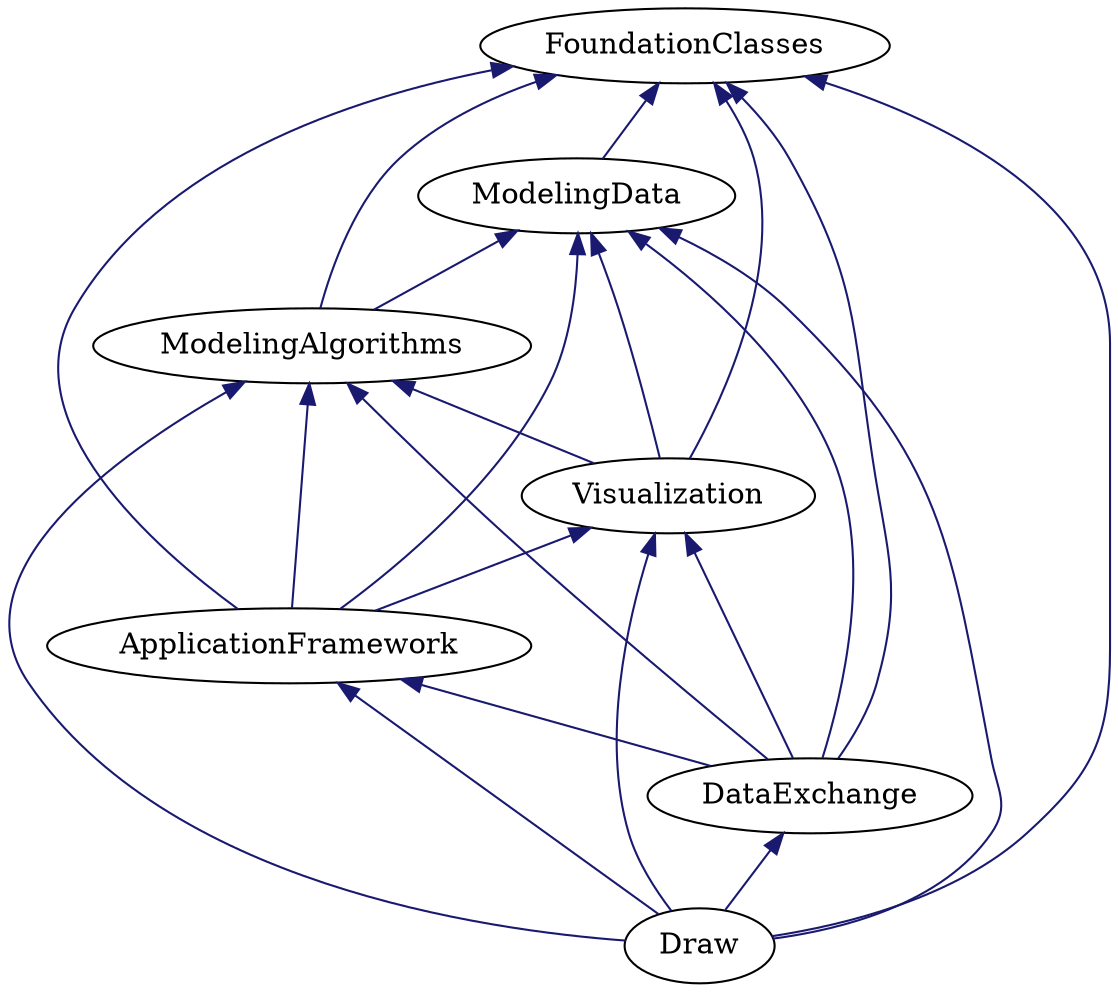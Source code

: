 digraph schema_all_modules
{
	ApplicationFramework [ URL = "module_applicationframework.html" ]
	FoundationClasses -> ApplicationFramework [ dir = "back", color = "midnightblue", style = "solid" ]
	ModelingData -> ApplicationFramework [ dir = "back", color = "midnightblue", style = "solid" ]
	ModelingAlgorithms -> ApplicationFramework [ dir = "back", color = "midnightblue", style = "solid" ]
	Visualization -> ApplicationFramework [ dir = "back", color = "midnightblue", style = "solid" ]
	DataExchange [ URL = "module_dataexchange.html" ]
	ModelingData -> DataExchange [ dir = "back", color = "midnightblue", style = "solid" ]
	FoundationClasses -> DataExchange [ dir = "back", color = "midnightblue", style = "solid" ]
	ModelingAlgorithms -> DataExchange [ dir = "back", color = "midnightblue", style = "solid" ]
	Visualization -> DataExchange [ dir = "back", color = "midnightblue", style = "solid" ]
	ApplicationFramework -> DataExchange [ dir = "back", color = "midnightblue", style = "solid" ]
	Draw [ URL = "module_draw.html" ]
	FoundationClasses -> Draw [ dir = "back", color = "midnightblue", style = "solid" ]
	ModelingData -> Draw [ dir = "back", color = "midnightblue", style = "solid" ]
	ModelingAlgorithms -> Draw [ dir = "back", color = "midnightblue", style = "solid" ]
	Visualization -> Draw [ dir = "back", color = "midnightblue", style = "solid" ]
	DataExchange -> Draw [ dir = "back", color = "midnightblue", style = "solid" ]
	ApplicationFramework -> Draw [ dir = "back", color = "midnightblue", style = "solid" ]
	FoundationClasses [ URL = "module_foundationclasses.html" ]
	ModelingAlgorithms [ URL = "module_modelingalgorithms.html" ]
	FoundationClasses -> ModelingAlgorithms [ dir = "back", color = "midnightblue", style = "solid" ]
	ModelingData -> ModelingAlgorithms [ dir = "back", color = "midnightblue", style = "solid" ]
	ModelingData [ URL = "module_modelingdata.html" ]
	FoundationClasses -> ModelingData [ dir = "back", color = "midnightblue", style = "solid" ]
	Visualization [ URL = "module_visualization.html" ]
	FoundationClasses -> Visualization [ dir = "back", color = "midnightblue", style = "solid" ]
	ModelingData -> Visualization [ dir = "back", color = "midnightblue", style = "solid" ]
	ModelingAlgorithms -> Visualization [ dir = "back", color = "midnightblue", style = "solid" ]
}
